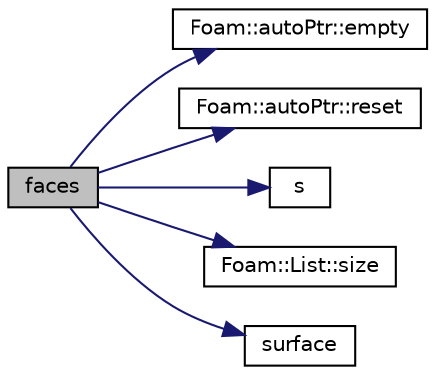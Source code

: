 digraph "faces"
{
  bgcolor="transparent";
  edge [fontname="Helvetica",fontsize="10",labelfontname="Helvetica",labelfontsize="10"];
  node [fontname="Helvetica",fontsize="10",shape=record];
  rankdir="LR";
  Node1 [label="faces",height=0.2,width=0.4,color="black", fillcolor="grey75", style="filled", fontcolor="black"];
  Node1 -> Node2 [color="midnightblue",fontsize="10",style="solid",fontname="Helvetica"];
  Node2 [label="Foam::autoPtr::empty",height=0.2,width=0.4,color="black",URL="$a00084.html#ac6e61de369e994009e36f344f99c15ad",tooltip="Return true if the autoPtr is empty (ie, no pointer set). "];
  Node1 -> Node3 [color="midnightblue",fontsize="10",style="solid",fontname="Helvetica"];
  Node3 [label="Foam::autoPtr::reset",height=0.2,width=0.4,color="black",URL="$a00084.html#ab46a1bc64c9af6414376c6c18d3bee62",tooltip="If object pointer already set, delete object and set to given. "];
  Node1 -> Node4 [color="midnightblue",fontsize="10",style="solid",fontname="Helvetica"];
  Node4 [label="s",height=0.2,width=0.4,color="black",URL="$a04238.html#a6d6b99210a64ad23792eb7a3b0411c42"];
  Node1 -> Node5 [color="midnightblue",fontsize="10",style="solid",fontname="Helvetica"];
  Node5 [label="Foam::List::size",height=0.2,width=0.4,color="black",URL="$a01355.html#a8a5f6fa29bd4b500caf186f60245b384",tooltip="Override size to be inconsistent with allocated storage. "];
  Node1 -> Node6 [color="midnightblue",fontsize="10",style="solid",fontname="Helvetica"];
  Node6 [label="surface",height=0.2,width=0.4,color="black",URL="$a02211.html#ad1ab4e0efa35cf4426df06aab0aad369"];
}
